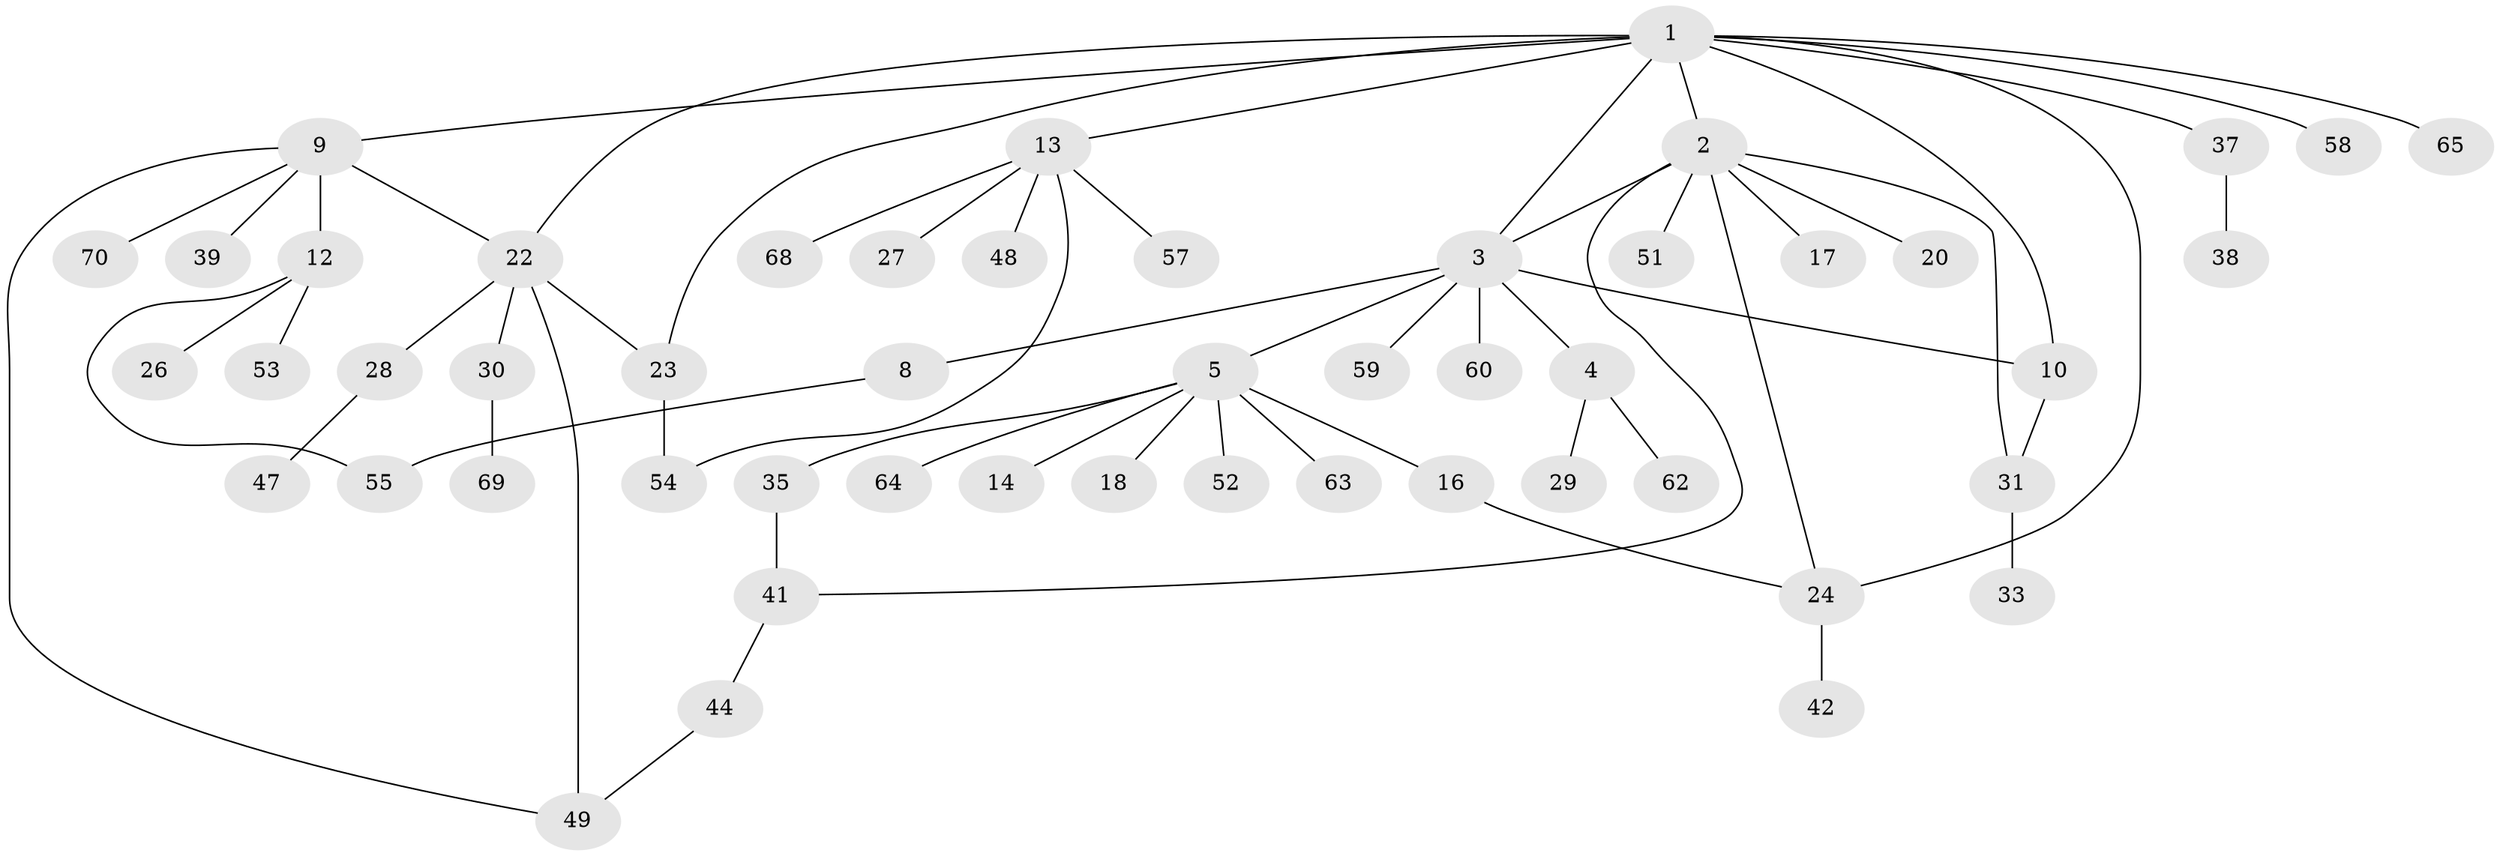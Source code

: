 // Generated by graph-tools (version 1.1) at 2025/51/02/27/25 19:51:54]
// undirected, 51 vertices, 62 edges
graph export_dot {
graph [start="1"]
  node [color=gray90,style=filled];
  1 [super="+56"];
  2 [super="+6"];
  3 [super="+34"];
  4 [super="+7"];
  5 [super="+21"];
  8 [super="+15"];
  9 [super="+11"];
  10 [super="+36"];
  12 [super="+19"];
  13 [super="+32"];
  14;
  16;
  17;
  18;
  20 [super="+43"];
  22 [super="+45"];
  23 [super="+40"];
  24 [super="+25"];
  26 [super="+67"];
  27;
  28 [super="+46"];
  29;
  30;
  31;
  33;
  35 [super="+66"];
  37;
  38 [super="+73"];
  39;
  41 [super="+50"];
  42;
  44;
  47;
  48 [super="+61"];
  49;
  51;
  52;
  53;
  54;
  55 [super="+72"];
  57;
  58;
  59;
  60;
  62;
  63;
  64 [super="+71"];
  65;
  68;
  69;
  70;
  1 -- 2;
  1 -- 3;
  1 -- 9 [weight=2];
  1 -- 10;
  1 -- 13;
  1 -- 37;
  1 -- 58;
  1 -- 65;
  1 -- 24;
  1 -- 22;
  1 -- 23;
  2 -- 3;
  2 -- 17;
  2 -- 20;
  2 -- 31;
  2 -- 51;
  2 -- 24;
  2 -- 41;
  3 -- 4;
  3 -- 5;
  3 -- 8;
  3 -- 10;
  3 -- 59;
  3 -- 60;
  4 -- 62;
  4 -- 29;
  5 -- 14;
  5 -- 16;
  5 -- 18;
  5 -- 52;
  5 -- 63;
  5 -- 64;
  5 -- 35;
  8 -- 55;
  9 -- 39;
  9 -- 49;
  9 -- 22;
  9 -- 70;
  9 -- 12;
  10 -- 31;
  12 -- 26;
  12 -- 53;
  12 -- 55;
  13 -- 27;
  13 -- 48;
  13 -- 57;
  13 -- 68;
  13 -- 54;
  16 -- 24;
  22 -- 23;
  22 -- 28;
  22 -- 30;
  22 -- 49;
  23 -- 54;
  24 -- 42;
  28 -- 47;
  30 -- 69;
  31 -- 33;
  35 -- 41;
  37 -- 38;
  41 -- 44;
  44 -- 49;
}
